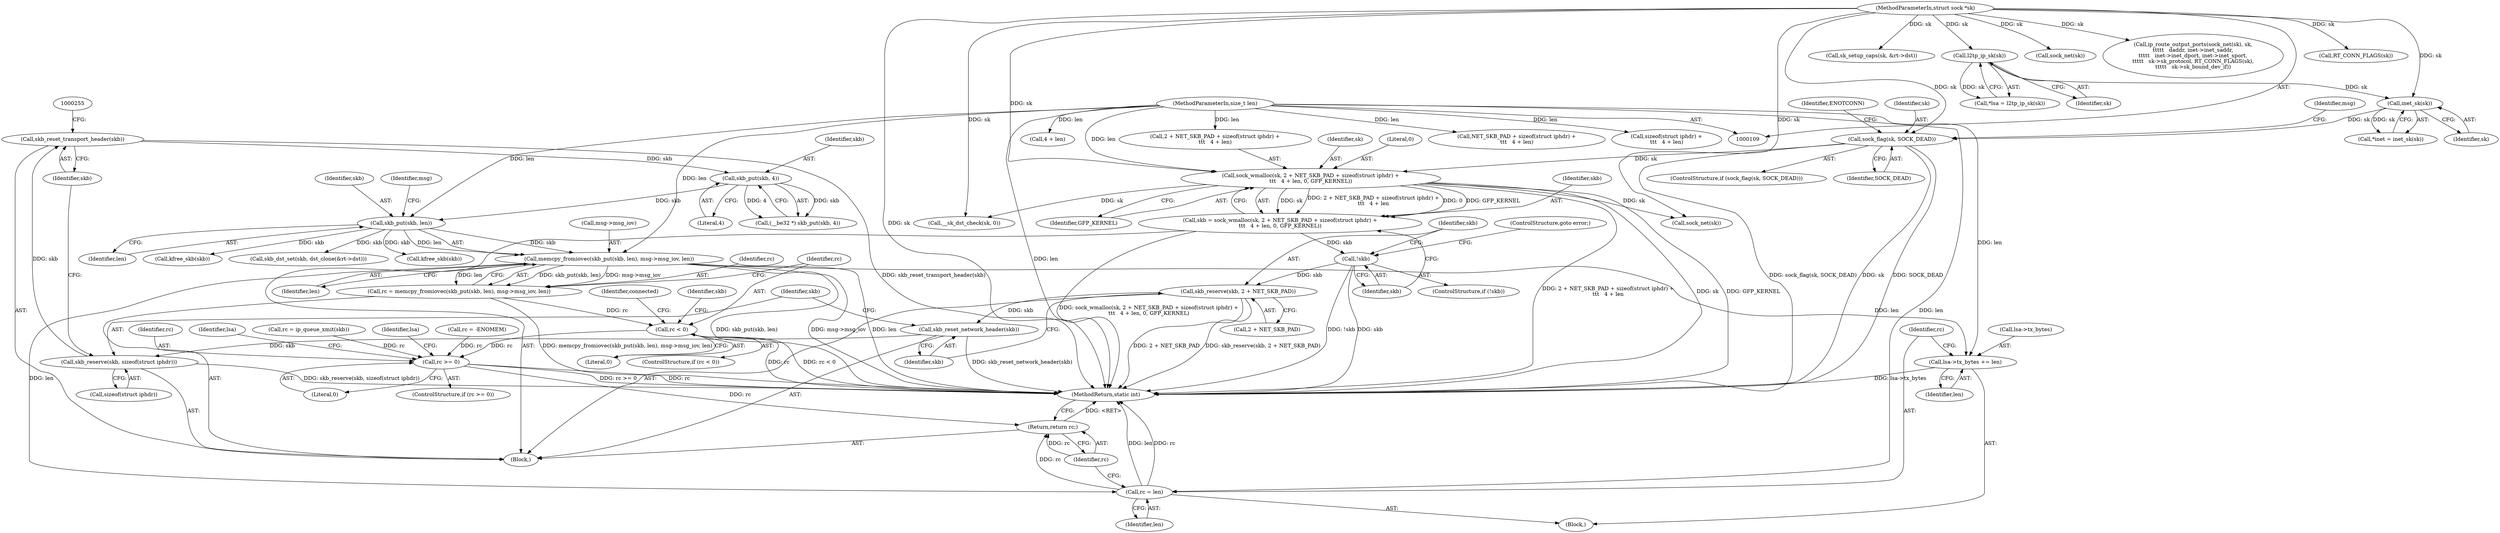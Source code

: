 digraph "0_linux_f6d8bd051c391c1c0458a30b2a7abcd939329259_34@API" {
"1000262" [label="(Call,memcpy_fromiovec(skb_put(skb, len), msg->msg_iov, len))"];
"1000263" [label="(Call,skb_put(skb, len))"];
"1000256" [label="(Call,skb_put(skb, 4))"];
"1000250" [label="(Call,skb_reset_transport_header(skb))"];
"1000246" [label="(Call,skb_reserve(skb, sizeof(struct iphdr)))"];
"1000244" [label="(Call,skb_reset_network_header(skb))"];
"1000239" [label="(Call,skb_reserve(skb, 2 + NET_SKB_PAD))"];
"1000236" [label="(Call,!skb)"];
"1000219" [label="(Call,skb = sock_wmalloc(sk, 2 + NET_SKB_PAD + sizeof(struct iphdr) +\n\t\t\t   4 + len, 0, GFP_KERNEL))"];
"1000221" [label="(Call,sock_wmalloc(sk, 2 + NET_SKB_PAD + sizeof(struct iphdr) +\n\t\t\t   4 + len, 0, GFP_KERNEL))"];
"1000143" [label="(Call,sock_flag(sk, SOCK_DEAD))"];
"1000125" [label="(Call,inet_sk(sk))"];
"1000120" [label="(Call,l2tp_ip_sk(sk))"];
"1000111" [label="(MethodParameterIn,struct sock *sk)"];
"1000113" [label="(MethodParameterIn,size_t len)"];
"1000260" [label="(Call,rc = memcpy_fromiovec(skb_put(skb, len), msg->msg_iov, len))"];
"1000271" [label="(Call,rc < 0)"];
"1000350" [label="(Call,rc >= 0)"];
"1000372" [label="(Return,return rc;)"];
"1000358" [label="(Call,lsa->tx_bytes += len)"];
"1000363" [label="(Call,rc = len)"];
"1000246" [label="(Call,skb_reserve(skb, sizeof(struct iphdr)))"];
"1000244" [label="(Call,skb_reset_network_header(skb))"];
"1000272" [label="(Identifier,rc)"];
"1000142" [label="(ControlStructure,if (sock_flag(sk, SOCK_DEAD)))"];
"1000363" [label="(Call,rc = len)"];
"1000235" [label="(ControlStructure,if (!skb))"];
"1000123" [label="(Call,*inet = inet_sk(sk))"];
"1000251" [label="(Identifier,skb)"];
"1000267" [label="(Identifier,msg)"];
"1000266" [label="(Call,msg->msg_iov)"];
"1000258" [label="(Literal,4)"];
"1000257" [label="(Identifier,skb)"];
"1000239" [label="(Call,skb_reserve(skb, 2 + NET_SKB_PAD))"];
"1000351" [label="(Identifier,rc)"];
"1000370" [label="(Identifier,lsa)"];
"1000111" [label="(MethodParameterIn,struct sock *sk)"];
"1000331" [label="(Call,sk_setup_caps(sk, &rt->dst))"];
"1000145" [label="(Identifier,SOCK_DEAD)"];
"1000276" [label="(Identifier,skb)"];
"1000364" [label="(Identifier,rc)"];
"1000241" [label="(Call,2 + NET_SKB_PAD)"];
"1000236" [label="(Call,!skb)"];
"1000114" [label="(Block,)"];
"1000121" [label="(Identifier,sk)"];
"1000350" [label="(Call,rc >= 0)"];
"1000344" [label="(Call,rc = ip_queue_xmit(skb))"];
"1000265" [label="(Identifier,len)"];
"1000118" [label="(Call,*lsa = l2tp_ip_sk(sk))"];
"1000261" [label="(Identifier,rc)"];
"1000284" [label="(Call,__sk_dst_check(sk, 0))"];
"1000233" [label="(Literal,0)"];
"1000219" [label="(Call,skb = sock_wmalloc(sk, 2 + NET_SKB_PAD + sizeof(struct iphdr) +\n\t\t\t   4 + len, 0, GFP_KERNEL))"];
"1000275" [label="(Call,kfree_skb(skb))"];
"1000240" [label="(Identifier,skb)"];
"1000222" [label="(Identifier,sk)"];
"1000260" [label="(Call,rc = memcpy_fromiovec(skb_put(skb, len), msg->msg_iov, len))"];
"1000220" [label="(Identifier,skb)"];
"1000376" [label="(Call,sock_net(sk))"];
"1000305" [label="(Call,ip_route_output_ports(sock_net(sk), sk,\n\t\t\t\t\t   daddr, inet->inet_saddr,\n\t\t\t\t\t   inet->inet_dport, inet->inet_sport,\n\t\t\t\t\t   sk->sk_protocol, RT_CONN_FLAGS(sk),\n\t\t\t\t\t   sk->sk_bound_dev_if))"];
"1000238" [label="(ControlStructure,goto error;)"];
"1000126" [label="(Identifier,sk)"];
"1000263" [label="(Call,skb_put(skb, len))"];
"1000234" [label="(Identifier,GFP_KERNEL)"];
"1000269" [label="(Identifier,len)"];
"1000256" [label="(Call,skb_put(skb, 4))"];
"1000352" [label="(Literal,0)"];
"1000279" [label="(Identifier,connected)"];
"1000250" [label="(Call,skb_reset_transport_header(skb))"];
"1000143" [label="(Call,sock_flag(sk, SOCK_DEAD))"];
"1000262" [label="(Call,memcpy_fromiovec(skb_put(skb, len), msg->msg_iov, len))"];
"1000337" [label="(Call,skb_dst_set(skb, dst_clone(&rt->dst)))"];
"1000365" [label="(Identifier,len)"];
"1000373" [label="(Identifier,rc)"];
"1000237" [label="(Identifier,skb)"];
"1000353" [label="(Block,)"];
"1000270" [label="(ControlStructure,if (rc < 0))"];
"1000223" [label="(Call,2 + NET_SKB_PAD + sizeof(struct iphdr) +\n\t\t\t   4 + len)"];
"1000113" [label="(MethodParameterIn,size_t len)"];
"1000151" [label="(Identifier,msg)"];
"1000254" [label="(Call,(__be32 *) skb_put(skb, 4))"];
"1000349" [label="(ControlStructure,if (rc >= 0))"];
"1000356" [label="(Identifier,lsa)"];
"1000225" [label="(Call,NET_SKB_PAD + sizeof(struct iphdr) +\n\t\t\t   4 + len)"];
"1000248" [label="(Call,sizeof(struct iphdr))"];
"1000148" [label="(Identifier,ENOTCONN)"];
"1000372" [label="(Return,return rc;)"];
"1000144" [label="(Identifier,sk)"];
"1000384" [label="(MethodReturn,static int)"];
"1000273" [label="(Literal,0)"];
"1000227" [label="(Call,sizeof(struct iphdr) +\n\t\t\t   4 + len)"];
"1000359" [label="(Call,lsa->tx_bytes)"];
"1000221" [label="(Call,sock_wmalloc(sk, 2 + NET_SKB_PAD + sizeof(struct iphdr) +\n\t\t\t   4 + len, 0, GFP_KERNEL))"];
"1000230" [label="(Call,4 + len)"];
"1000271" [label="(Call,rc < 0)"];
"1000125" [label="(Call,inet_sk(sk))"];
"1000306" [label="(Call,sock_net(sk))"];
"1000120" [label="(Call,l2tp_ip_sk(sk))"];
"1000247" [label="(Identifier,skb)"];
"1000322" [label="(Call,RT_CONN_FLAGS(sk))"];
"1000264" [label="(Identifier,skb)"];
"1000245" [label="(Identifier,skb)"];
"1000379" [label="(Call,kfree_skb(skb))"];
"1000362" [label="(Identifier,len)"];
"1000358" [label="(Call,lsa->tx_bytes += len)"];
"1000215" [label="(Call,rc = -ENOMEM)"];
"1000262" -> "1000260"  [label="AST: "];
"1000262" -> "1000269"  [label="CFG: "];
"1000263" -> "1000262"  [label="AST: "];
"1000266" -> "1000262"  [label="AST: "];
"1000269" -> "1000262"  [label="AST: "];
"1000260" -> "1000262"  [label="CFG: "];
"1000262" -> "1000384"  [label="DDG: len"];
"1000262" -> "1000384"  [label="DDG: skb_put(skb, len)"];
"1000262" -> "1000384"  [label="DDG: msg->msg_iov"];
"1000262" -> "1000260"  [label="DDG: skb_put(skb, len)"];
"1000262" -> "1000260"  [label="DDG: msg->msg_iov"];
"1000262" -> "1000260"  [label="DDG: len"];
"1000263" -> "1000262"  [label="DDG: skb"];
"1000263" -> "1000262"  [label="DDG: len"];
"1000113" -> "1000262"  [label="DDG: len"];
"1000262" -> "1000358"  [label="DDG: len"];
"1000262" -> "1000363"  [label="DDG: len"];
"1000263" -> "1000265"  [label="CFG: "];
"1000264" -> "1000263"  [label="AST: "];
"1000265" -> "1000263"  [label="AST: "];
"1000267" -> "1000263"  [label="CFG: "];
"1000256" -> "1000263"  [label="DDG: skb"];
"1000113" -> "1000263"  [label="DDG: len"];
"1000263" -> "1000275"  [label="DDG: skb"];
"1000263" -> "1000337"  [label="DDG: skb"];
"1000263" -> "1000379"  [label="DDG: skb"];
"1000256" -> "1000254"  [label="AST: "];
"1000256" -> "1000258"  [label="CFG: "];
"1000257" -> "1000256"  [label="AST: "];
"1000258" -> "1000256"  [label="AST: "];
"1000254" -> "1000256"  [label="CFG: "];
"1000256" -> "1000254"  [label="DDG: skb"];
"1000256" -> "1000254"  [label="DDG: 4"];
"1000250" -> "1000256"  [label="DDG: skb"];
"1000250" -> "1000114"  [label="AST: "];
"1000250" -> "1000251"  [label="CFG: "];
"1000251" -> "1000250"  [label="AST: "];
"1000255" -> "1000250"  [label="CFG: "];
"1000250" -> "1000384"  [label="DDG: skb_reset_transport_header(skb)"];
"1000246" -> "1000250"  [label="DDG: skb"];
"1000246" -> "1000114"  [label="AST: "];
"1000246" -> "1000248"  [label="CFG: "];
"1000247" -> "1000246"  [label="AST: "];
"1000248" -> "1000246"  [label="AST: "];
"1000251" -> "1000246"  [label="CFG: "];
"1000246" -> "1000384"  [label="DDG: skb_reserve(skb, sizeof(struct iphdr))"];
"1000244" -> "1000246"  [label="DDG: skb"];
"1000244" -> "1000114"  [label="AST: "];
"1000244" -> "1000245"  [label="CFG: "];
"1000245" -> "1000244"  [label="AST: "];
"1000247" -> "1000244"  [label="CFG: "];
"1000244" -> "1000384"  [label="DDG: skb_reset_network_header(skb)"];
"1000239" -> "1000244"  [label="DDG: skb"];
"1000239" -> "1000114"  [label="AST: "];
"1000239" -> "1000241"  [label="CFG: "];
"1000240" -> "1000239"  [label="AST: "];
"1000241" -> "1000239"  [label="AST: "];
"1000245" -> "1000239"  [label="CFG: "];
"1000239" -> "1000384"  [label="DDG: skb_reserve(skb, 2 + NET_SKB_PAD)"];
"1000239" -> "1000384"  [label="DDG: 2 + NET_SKB_PAD"];
"1000236" -> "1000239"  [label="DDG: skb"];
"1000236" -> "1000235"  [label="AST: "];
"1000236" -> "1000237"  [label="CFG: "];
"1000237" -> "1000236"  [label="AST: "];
"1000238" -> "1000236"  [label="CFG: "];
"1000240" -> "1000236"  [label="CFG: "];
"1000236" -> "1000384"  [label="DDG: skb"];
"1000236" -> "1000384"  [label="DDG: !skb"];
"1000219" -> "1000236"  [label="DDG: skb"];
"1000219" -> "1000114"  [label="AST: "];
"1000219" -> "1000221"  [label="CFG: "];
"1000220" -> "1000219"  [label="AST: "];
"1000221" -> "1000219"  [label="AST: "];
"1000237" -> "1000219"  [label="CFG: "];
"1000219" -> "1000384"  [label="DDG: sock_wmalloc(sk, 2 + NET_SKB_PAD + sizeof(struct iphdr) +\n\t\t\t   4 + len, 0, GFP_KERNEL)"];
"1000221" -> "1000219"  [label="DDG: sk"];
"1000221" -> "1000219"  [label="DDG: 2 + NET_SKB_PAD + sizeof(struct iphdr) +\n\t\t\t   4 + len"];
"1000221" -> "1000219"  [label="DDG: 0"];
"1000221" -> "1000219"  [label="DDG: GFP_KERNEL"];
"1000221" -> "1000234"  [label="CFG: "];
"1000222" -> "1000221"  [label="AST: "];
"1000223" -> "1000221"  [label="AST: "];
"1000233" -> "1000221"  [label="AST: "];
"1000234" -> "1000221"  [label="AST: "];
"1000221" -> "1000384"  [label="DDG: 2 + NET_SKB_PAD + sizeof(struct iphdr) +\n\t\t\t   4 + len"];
"1000221" -> "1000384"  [label="DDG: sk"];
"1000221" -> "1000384"  [label="DDG: GFP_KERNEL"];
"1000143" -> "1000221"  [label="DDG: sk"];
"1000111" -> "1000221"  [label="DDG: sk"];
"1000113" -> "1000221"  [label="DDG: len"];
"1000221" -> "1000284"  [label="DDG: sk"];
"1000221" -> "1000306"  [label="DDG: sk"];
"1000143" -> "1000142"  [label="AST: "];
"1000143" -> "1000145"  [label="CFG: "];
"1000144" -> "1000143"  [label="AST: "];
"1000145" -> "1000143"  [label="AST: "];
"1000148" -> "1000143"  [label="CFG: "];
"1000151" -> "1000143"  [label="CFG: "];
"1000143" -> "1000384"  [label="DDG: sk"];
"1000143" -> "1000384"  [label="DDG: SOCK_DEAD"];
"1000143" -> "1000384"  [label="DDG: sock_flag(sk, SOCK_DEAD)"];
"1000125" -> "1000143"  [label="DDG: sk"];
"1000111" -> "1000143"  [label="DDG: sk"];
"1000125" -> "1000123"  [label="AST: "];
"1000125" -> "1000126"  [label="CFG: "];
"1000126" -> "1000125"  [label="AST: "];
"1000123" -> "1000125"  [label="CFG: "];
"1000125" -> "1000123"  [label="DDG: sk"];
"1000120" -> "1000125"  [label="DDG: sk"];
"1000111" -> "1000125"  [label="DDG: sk"];
"1000120" -> "1000118"  [label="AST: "];
"1000120" -> "1000121"  [label="CFG: "];
"1000121" -> "1000120"  [label="AST: "];
"1000118" -> "1000120"  [label="CFG: "];
"1000120" -> "1000118"  [label="DDG: sk"];
"1000111" -> "1000120"  [label="DDG: sk"];
"1000111" -> "1000109"  [label="AST: "];
"1000111" -> "1000384"  [label="DDG: sk"];
"1000111" -> "1000284"  [label="DDG: sk"];
"1000111" -> "1000306"  [label="DDG: sk"];
"1000111" -> "1000305"  [label="DDG: sk"];
"1000111" -> "1000322"  [label="DDG: sk"];
"1000111" -> "1000331"  [label="DDG: sk"];
"1000111" -> "1000376"  [label="DDG: sk"];
"1000113" -> "1000109"  [label="AST: "];
"1000113" -> "1000384"  [label="DDG: len"];
"1000113" -> "1000223"  [label="DDG: len"];
"1000113" -> "1000225"  [label="DDG: len"];
"1000113" -> "1000227"  [label="DDG: len"];
"1000113" -> "1000230"  [label="DDG: len"];
"1000113" -> "1000358"  [label="DDG: len"];
"1000113" -> "1000363"  [label="DDG: len"];
"1000260" -> "1000114"  [label="AST: "];
"1000261" -> "1000260"  [label="AST: "];
"1000272" -> "1000260"  [label="CFG: "];
"1000260" -> "1000384"  [label="DDG: memcpy_fromiovec(skb_put(skb, len), msg->msg_iov, len)"];
"1000260" -> "1000271"  [label="DDG: rc"];
"1000271" -> "1000270"  [label="AST: "];
"1000271" -> "1000273"  [label="CFG: "];
"1000272" -> "1000271"  [label="AST: "];
"1000273" -> "1000271"  [label="AST: "];
"1000276" -> "1000271"  [label="CFG: "];
"1000279" -> "1000271"  [label="CFG: "];
"1000271" -> "1000384"  [label="DDG: rc"];
"1000271" -> "1000384"  [label="DDG: rc < 0"];
"1000271" -> "1000350"  [label="DDG: rc"];
"1000350" -> "1000349"  [label="AST: "];
"1000350" -> "1000352"  [label="CFG: "];
"1000351" -> "1000350"  [label="AST: "];
"1000352" -> "1000350"  [label="AST: "];
"1000356" -> "1000350"  [label="CFG: "];
"1000370" -> "1000350"  [label="CFG: "];
"1000350" -> "1000384"  [label="DDG: rc"];
"1000350" -> "1000384"  [label="DDG: rc >= 0"];
"1000215" -> "1000350"  [label="DDG: rc"];
"1000344" -> "1000350"  [label="DDG: rc"];
"1000350" -> "1000372"  [label="DDG: rc"];
"1000372" -> "1000114"  [label="AST: "];
"1000372" -> "1000373"  [label="CFG: "];
"1000373" -> "1000372"  [label="AST: "];
"1000384" -> "1000372"  [label="CFG: "];
"1000372" -> "1000384"  [label="DDG: <RET>"];
"1000373" -> "1000372"  [label="DDG: rc"];
"1000363" -> "1000372"  [label="DDG: rc"];
"1000358" -> "1000353"  [label="AST: "];
"1000358" -> "1000362"  [label="CFG: "];
"1000359" -> "1000358"  [label="AST: "];
"1000362" -> "1000358"  [label="AST: "];
"1000364" -> "1000358"  [label="CFG: "];
"1000358" -> "1000384"  [label="DDG: lsa->tx_bytes"];
"1000363" -> "1000353"  [label="AST: "];
"1000363" -> "1000365"  [label="CFG: "];
"1000364" -> "1000363"  [label="AST: "];
"1000365" -> "1000363"  [label="AST: "];
"1000373" -> "1000363"  [label="CFG: "];
"1000363" -> "1000384"  [label="DDG: len"];
"1000363" -> "1000384"  [label="DDG: rc"];
}

